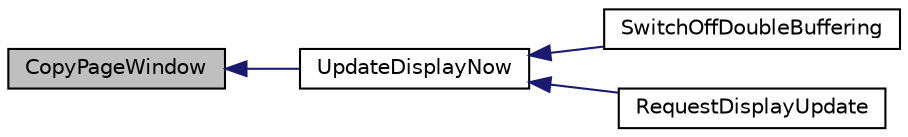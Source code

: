 digraph "CopyPageWindow"
{
  edge [fontname="Helvetica",fontsize="10",labelfontname="Helvetica",labelfontsize="10"];
  node [fontname="Helvetica",fontsize="10",shape=record];
  rankdir="LR";
  Node1 [label="CopyPageWindow",height=0.2,width=0.4,color="black", fillcolor="grey75", style="filled", fontcolor="black"];
  Node1 -> Node2 [dir="back",color="midnightblue",fontsize="10",style="solid"];
  Node2 [label="UpdateDisplayNow",height=0.2,width=0.4,color="black", fillcolor="white", style="filled",URL="$mchp_gfx_l_c_c_8c.html#a9a8ad1167b88569cdd7f8aafc4f48ba2"];
  Node2 -> Node3 [dir="back",color="midnightblue",fontsize="10",style="solid"];
  Node3 [label="SwitchOffDoubleBuffering",height=0.2,width=0.4,color="black", fillcolor="white", style="filled",URL="$mchp_gfx_l_c_c_8c.html#ab50e395ee13cfd48871193bc4f54be8b"];
  Node2 -> Node4 [dir="back",color="midnightblue",fontsize="10",style="solid"];
  Node4 [label="RequestDisplayUpdate",height=0.2,width=0.4,color="black", fillcolor="white", style="filled",URL="$mchp_gfx_l_c_c_8c.html#ad9446e11a4c1005c96973cd73911ca17"];
}
